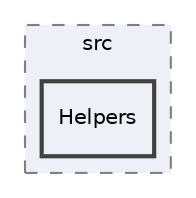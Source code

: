 digraph "D:/source/c#/DummyPhotoshop/DummyPhotoshop/src/Helpers"
{
 // LATEX_PDF_SIZE
  edge [fontname="Helvetica",fontsize="10",labelfontname="Helvetica",labelfontsize="10"];
  node [fontname="Helvetica",fontsize="10",shape=record];
  compound=true
  subgraph clusterdir_2b96d0357116060162d8bea8bc00efbc {
    graph [ bgcolor="#edf0f7", pencolor="grey50", style="filled,dashed,", label="src", fontname="Helvetica", fontsize="10", URL="dir_2b96d0357116060162d8bea8bc00efbc.html"]
  dir_f1fe21437a7585b4eca6cfa4fc2d995c [shape=box, label="Helpers", style="filled,bold,", fillcolor="#edf0f7", color="grey25", URL="dir_f1fe21437a7585b4eca6cfa4fc2d995c.html"];
  }
}
